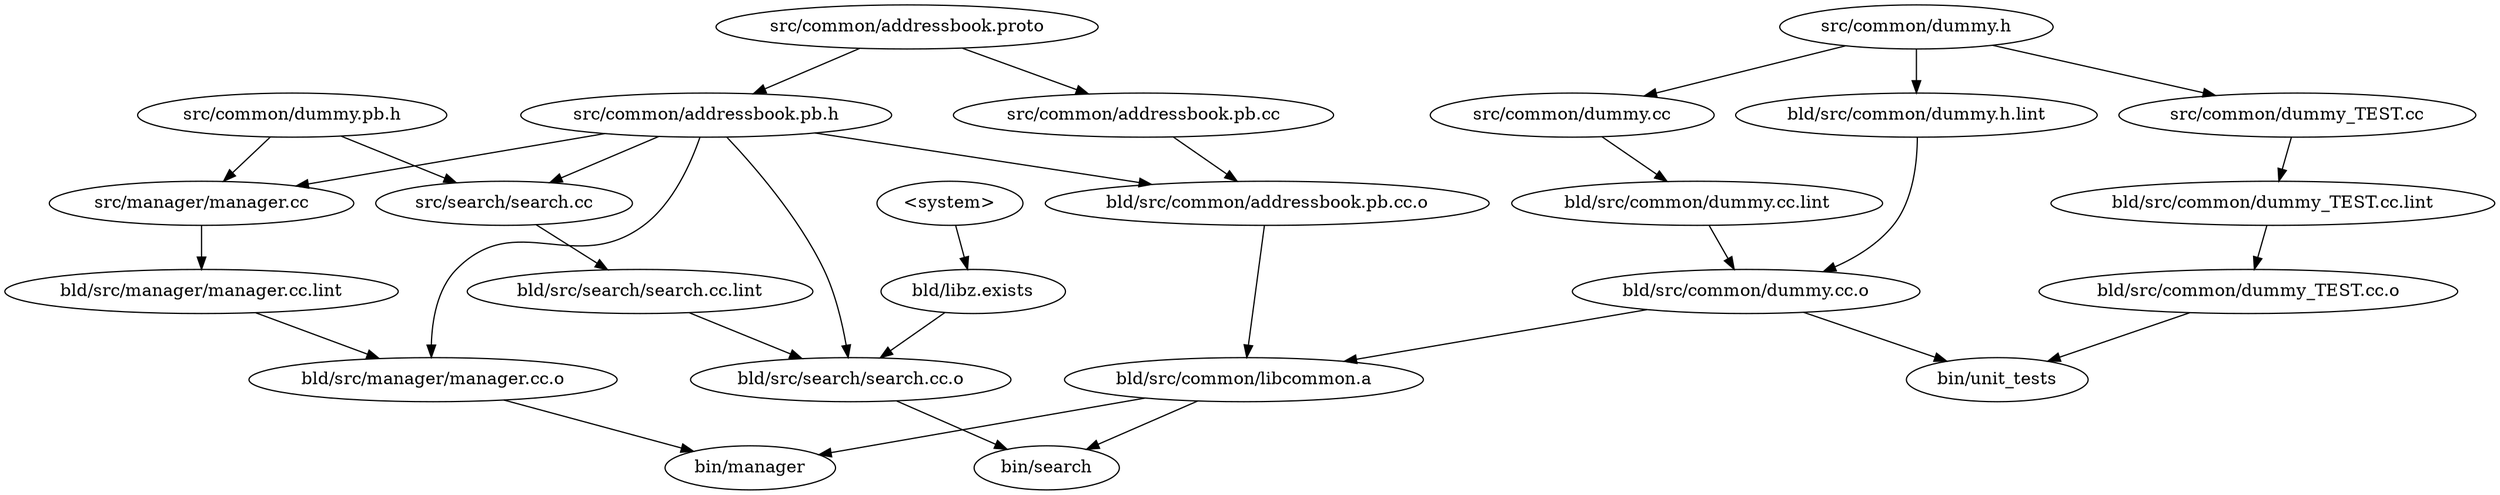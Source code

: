digraph Build {
  // bin/manager
  "bld/src/manager/manager.cc.o" -> "bin/manager";
  "bld/src/common/libcommon.a" -> "bin/manager";
  // bin/search
  "bld/src/search/search.cc.o" -> "bin/search";
  "bld/src/common/libcommon.a" -> "bin/search";
  // bin/unit_tests
  "bld/src/common/dummy_TEST.cc.o" -> "bin/unit_tests";
  "bld/src/common/dummy.cc.o" -> "bin/unit_tests";
  // bld/src/manager/manager.cc.o
  "src/common/addressbook.pb.h" -> "bld/src/manager/manager.cc.o";
  "bld/src/manager/manager.cc.lint" -> "bld/src/manager/manager.cc.o";
  // bld/src/search/search.cc.o
  "src/common/addressbook.pb.h" -> "bld/src/search/search.cc.o";
  "bld/src/search/search.cc.lint" -> "bld/src/search/search.cc.o";
  "bld/libz.exists" -> "bld/src/search/search.cc.o";
  // bld/src/common/libcommon.a
  "bld/src/common/addressbook.pb.cc.o" -> "bld/src/common/libcommon.a";
  "bld/src/common/dummy.cc.o" -> "bld/src/common/libcommon.a";
  // bld/src/common/addressbook.pb.cc.o
  "src/common/addressbook.pb.cc" -> "bld/src/common/addressbook.pb.cc.o";
  "src/common/addressbook.pb.h" -> "bld/src/common/addressbook.pb.cc.o";
  // bld/src/common/dummy.cc.o
  "bld/src/common/dummy.cc.lint" -> "bld/src/common/dummy.cc.o";
  "bld/src/common/dummy.h.lint" -> "bld/src/common/dummy.cc.o";
  // bld/src/common/dummy_TEST.cc.o
  "bld/src/common/dummy_TEST.cc.lint" -> "bld/src/common/dummy_TEST.cc.o";
  // bld/src/manager/manager.cc.lint
  "src/manager/manager.cc" -> "bld/src/manager/manager.cc.lint";
  // bld/src/search/search.cc.lint
  "src/search/search.cc" -> "bld/src/search/search.cc.lint";
  // bld/src/common/dummy.cc.lint
  "src/common/dummy.cc" -> "bld/src/common/dummy.cc.lint";
  // bld/src/common/dummy.h.lint
  "src/common/dummy.h" -> "bld/src/common/dummy.h.lint";
  // bld/src/common/dummy_TEST.cc.lint
  "src/common/dummy_TEST.cc" -> "bld/src/common/dummy_TEST.cc.lint";
  // src/common/addressbook.pb.cc
  "src/common/addressbook.proto" -> "src/common/addressbook.pb.cc";
  // src/common/addressbook.pb.h
  "src/common/addressbook.proto" -> "src/common/addressbook.pb.h";
  // bld/libz.exists
  "<system>" -> "bld/libz.exists";
  // src/manager/manager.cc
  "src/common/addressbook.pb.h" -> "src/manager/manager.cc";
  "src/common/dummy.pb.h" -> "src/manager/manager.cc";
  // src/search/search.cc
  "src/common/addressbook.pb.h" -> "src/search/search.cc";
  "src/common/dummy.pb.h" -> "src/search/search.cc";
  // src/common/dummy.cc
  "src/common/dummy.h" -> "src/common/dummy.cc";
  // src/common/dummy_TEST.cc
  "src/common/dummy.h" -> "src/common/dummy_TEST.cc";
}
